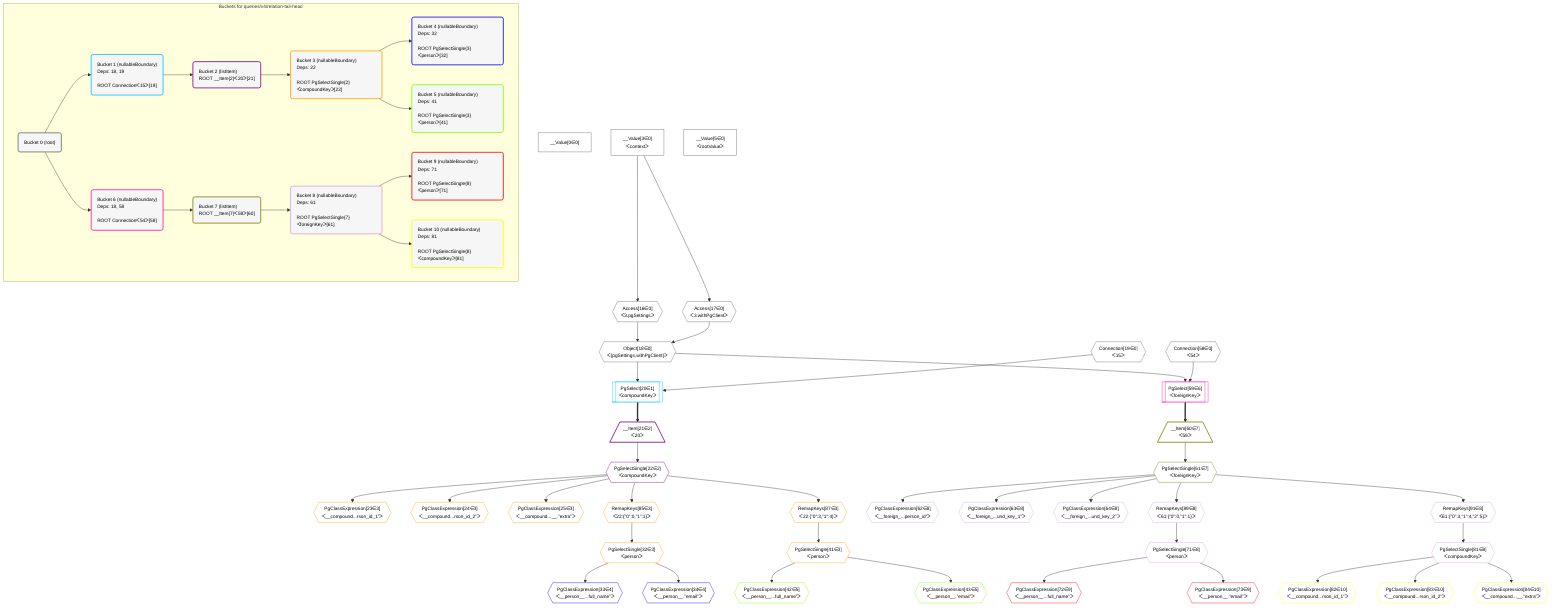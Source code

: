 %%{init: {'themeVariables': { 'fontSize': '12px'}}}%%
graph TD
    classDef path fill:#eee,stroke:#000,color:#000
    classDef plan fill:#fff,stroke-width:1px,color:#000
    classDef itemplan fill:#fff,stroke-width:2px,color:#000
    classDef unbatchedplan fill:#dff,stroke-width:1px,color:#000
    classDef sideeffectplan fill:#fcc,stroke-width:2px,color:#000
    classDef bucket fill:#f6f6f6,color:#000,stroke-width:2px,text-align:left


    %% define steps
    __Value0["__Value[0∈0]"]:::plan
    __Value3["__Value[3∈0]<br />ᐸcontextᐳ"]:::plan
    __Value5["__Value[5∈0]<br />ᐸrootValueᐳ"]:::plan
    Access16{{"Access[16∈0]<br />ᐸ3.pgSettingsᐳ"}}:::plan
    Access17{{"Access[17∈0]<br />ᐸ3.withPgClientᐳ"}}:::plan
    Object18{{"Object[18∈0]<br />ᐸ{pgSettings,withPgClient}ᐳ"}}:::plan
    Connection19{{"Connection[19∈0]<br />ᐸ15ᐳ"}}:::plan
    PgSelect20[["PgSelect[20∈1]<br />ᐸcompoundKeyᐳ"]]:::plan
    __Item21[/"__Item[21∈2]<br />ᐸ20ᐳ"\]:::itemplan
    PgSelectSingle22{{"PgSelectSingle[22∈2]<br />ᐸcompoundKeyᐳ"}}:::plan
    PgClassExpression23{{"PgClassExpression[23∈3]<br />ᐸ__compound...rson_id_1”ᐳ"}}:::plan
    PgClassExpression24{{"PgClassExpression[24∈3]<br />ᐸ__compound...rson_id_2”ᐳ"}}:::plan
    PgClassExpression25{{"PgClassExpression[25∈3]<br />ᐸ__compound...__.”extra”ᐳ"}}:::plan
    RemapKeys85{{"RemapKeys[85∈3]<br />ᐸ22:{”0”:0,”1”:1}ᐳ"}}:::plan
    PgSelectSingle32{{"PgSelectSingle[32∈3]<br />ᐸpersonᐳ"}}:::plan
    PgClassExpression33{{"PgClassExpression[33∈4]<br />ᐸ__person__...full_name”ᐳ"}}:::plan
    PgClassExpression34{{"PgClassExpression[34∈4]<br />ᐸ__person__.”email”ᐳ"}}:::plan
    RemapKeys87{{"RemapKeys[87∈3]<br />ᐸ22:{”0”:3,”1”:4}ᐳ"}}:::plan
    PgSelectSingle41{{"PgSelectSingle[41∈3]<br />ᐸpersonᐳ"}}:::plan
    PgClassExpression42{{"PgClassExpression[42∈5]<br />ᐸ__person__...full_name”ᐳ"}}:::plan
    PgClassExpression43{{"PgClassExpression[43∈5]<br />ᐸ__person__.”email”ᐳ"}}:::plan
    Connection58{{"Connection[58∈0]<br />ᐸ54ᐳ"}}:::plan
    PgSelect59[["PgSelect[59∈6]<br />ᐸforeignKeyᐳ"]]:::plan
    __Item60[/"__Item[60∈7]<br />ᐸ59ᐳ"\]:::itemplan
    PgSelectSingle61{{"PgSelectSingle[61∈7]<br />ᐸforeignKeyᐳ"}}:::plan
    PgClassExpression62{{"PgClassExpression[62∈8]<br />ᐸ__foreign_...person_id”ᐳ"}}:::plan
    PgClassExpression63{{"PgClassExpression[63∈8]<br />ᐸ__foreign_...und_key_1”ᐳ"}}:::plan
    PgClassExpression64{{"PgClassExpression[64∈8]<br />ᐸ__foreign_...und_key_2”ᐳ"}}:::plan
    RemapKeys89{{"RemapKeys[89∈8]<br />ᐸ61:{”0”:0,”1”:1}ᐳ"}}:::plan
    PgSelectSingle71{{"PgSelectSingle[71∈8]<br />ᐸpersonᐳ"}}:::plan
    PgClassExpression72{{"PgClassExpression[72∈9]<br />ᐸ__person__...full_name”ᐳ"}}:::plan
    PgClassExpression73{{"PgClassExpression[73∈9]<br />ᐸ__person__.”email”ᐳ"}}:::plan
    RemapKeys91{{"RemapKeys[91∈8]<br />ᐸ61:{”0”:3,”1”:4,”2”:5}ᐳ"}}:::plan
    PgSelectSingle81{{"PgSelectSingle[81∈8]<br />ᐸcompoundKeyᐳ"}}:::plan
    PgClassExpression82{{"PgClassExpression[82∈10]<br />ᐸ__compound...rson_id_1”ᐳ"}}:::plan
    PgClassExpression83{{"PgClassExpression[83∈10]<br />ᐸ__compound...rson_id_2”ᐳ"}}:::plan
    PgClassExpression84{{"PgClassExpression[84∈10]<br />ᐸ__compound...__.”extra”ᐳ"}}:::plan

    %% plan dependencies
    __Value3 --> Access16
    __Value3 --> Access17
    Access16 & Access17 --> Object18
    Object18 & Connection19 --> PgSelect20
    PgSelect20 ==> __Item21
    __Item21 --> PgSelectSingle22
    PgSelectSingle22 --> PgClassExpression23
    PgSelectSingle22 --> PgClassExpression24
    PgSelectSingle22 --> PgClassExpression25
    PgSelectSingle22 --> RemapKeys85
    RemapKeys85 --> PgSelectSingle32
    PgSelectSingle32 --> PgClassExpression33
    PgSelectSingle32 --> PgClassExpression34
    PgSelectSingle22 --> RemapKeys87
    RemapKeys87 --> PgSelectSingle41
    PgSelectSingle41 --> PgClassExpression42
    PgSelectSingle41 --> PgClassExpression43
    Object18 & Connection58 --> PgSelect59
    PgSelect59 ==> __Item60
    __Item60 --> PgSelectSingle61
    PgSelectSingle61 --> PgClassExpression62
    PgSelectSingle61 --> PgClassExpression63
    PgSelectSingle61 --> PgClassExpression64
    PgSelectSingle61 --> RemapKeys89
    RemapKeys89 --> PgSelectSingle71
    PgSelectSingle71 --> PgClassExpression72
    PgSelectSingle71 --> PgClassExpression73
    PgSelectSingle61 --> RemapKeys91
    RemapKeys91 --> PgSelectSingle81
    PgSelectSingle81 --> PgClassExpression82
    PgSelectSingle81 --> PgClassExpression83
    PgSelectSingle81 --> PgClassExpression84

    subgraph "Buckets for queries/v4/relation-tail-head"
    Bucket0("Bucket 0 (root)"):::bucket
    classDef bucket0 stroke:#696969
    class Bucket0,__Value0,__Value3,__Value5,Access16,Access17,Object18,Connection19,Connection58 bucket0
    Bucket1("Bucket 1 (nullableBoundary)<br />Deps: 18, 19<br /><br />ROOT Connectionᐸ15ᐳ[19]"):::bucket
    classDef bucket1 stroke:#00bfff
    class Bucket1,PgSelect20 bucket1
    Bucket2("Bucket 2 (listItem)<br />ROOT __Item{2}ᐸ20ᐳ[21]"):::bucket
    classDef bucket2 stroke:#7f007f
    class Bucket2,__Item21,PgSelectSingle22 bucket2
    Bucket3("Bucket 3 (nullableBoundary)<br />Deps: 22<br /><br />ROOT PgSelectSingle{2}ᐸcompoundKeyᐳ[22]"):::bucket
    classDef bucket3 stroke:#ffa500
    class Bucket3,PgClassExpression23,PgClassExpression24,PgClassExpression25,PgSelectSingle32,PgSelectSingle41,RemapKeys85,RemapKeys87 bucket3
    Bucket4("Bucket 4 (nullableBoundary)<br />Deps: 32<br /><br />ROOT PgSelectSingle{3}ᐸpersonᐳ[32]"):::bucket
    classDef bucket4 stroke:#0000ff
    class Bucket4,PgClassExpression33,PgClassExpression34 bucket4
    Bucket5("Bucket 5 (nullableBoundary)<br />Deps: 41<br /><br />ROOT PgSelectSingle{3}ᐸpersonᐳ[41]"):::bucket
    classDef bucket5 stroke:#7fff00
    class Bucket5,PgClassExpression42,PgClassExpression43 bucket5
    Bucket6("Bucket 6 (nullableBoundary)<br />Deps: 18, 58<br /><br />ROOT Connectionᐸ54ᐳ[58]"):::bucket
    classDef bucket6 stroke:#ff1493
    class Bucket6,PgSelect59 bucket6
    Bucket7("Bucket 7 (listItem)<br />ROOT __Item{7}ᐸ59ᐳ[60]"):::bucket
    classDef bucket7 stroke:#808000
    class Bucket7,__Item60,PgSelectSingle61 bucket7
    Bucket8("Bucket 8 (nullableBoundary)<br />Deps: 61<br /><br />ROOT PgSelectSingle{7}ᐸforeignKeyᐳ[61]"):::bucket
    classDef bucket8 stroke:#dda0dd
    class Bucket8,PgClassExpression62,PgClassExpression63,PgClassExpression64,PgSelectSingle71,PgSelectSingle81,RemapKeys89,RemapKeys91 bucket8
    Bucket9("Bucket 9 (nullableBoundary)<br />Deps: 71<br /><br />ROOT PgSelectSingle{8}ᐸpersonᐳ[71]"):::bucket
    classDef bucket9 stroke:#ff0000
    class Bucket9,PgClassExpression72,PgClassExpression73 bucket9
    Bucket10("Bucket 10 (nullableBoundary)<br />Deps: 81<br /><br />ROOT PgSelectSingle{8}ᐸcompoundKeyᐳ[81]"):::bucket
    classDef bucket10 stroke:#ffff00
    class Bucket10,PgClassExpression82,PgClassExpression83,PgClassExpression84 bucket10
    Bucket0 --> Bucket1 & Bucket6
    Bucket1 --> Bucket2
    Bucket2 --> Bucket3
    Bucket3 --> Bucket4 & Bucket5
    Bucket6 --> Bucket7
    Bucket7 --> Bucket8
    Bucket8 --> Bucket9 & Bucket10
    end